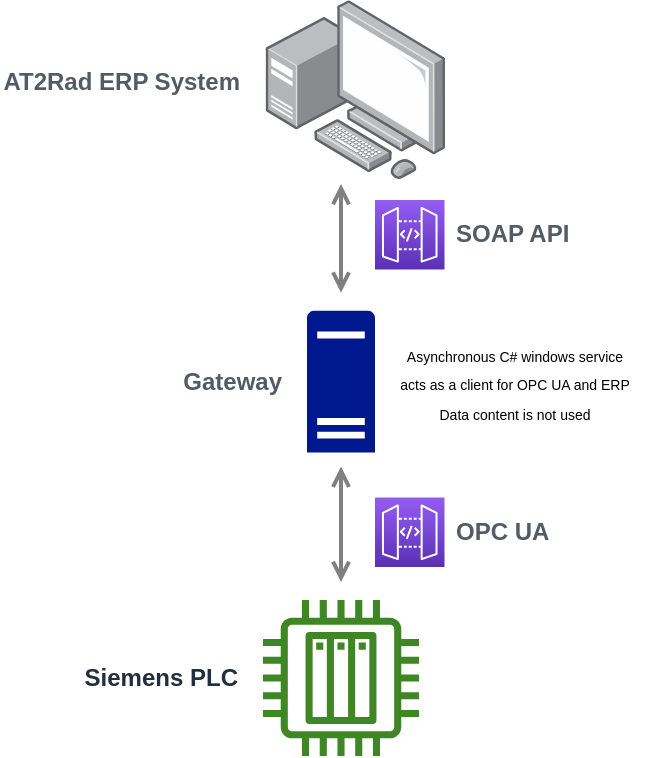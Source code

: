 <mxfile version="20.2.3" type="github">
  <diagram id="Ht1M8jgEwFfnCIfOTk4-" name="Page-1">
    <mxGraphModel dx="1016" dy="544" grid="1" gridSize="10" guides="1" tooltips="1" connect="1" arrows="1" fold="1" page="1" pageScale="1" pageWidth="1169" pageHeight="827" math="0" shadow="0">
      <root>
        <mxCell id="0" />
        <mxCell id="1" parent="0" />
        <mxCell id="UEzPUAAOIrF-is8g5C7q-128" style="edgeStyle=orthogonalEdgeStyle;rounded=0;orthogonalLoop=1;jettySize=auto;html=1;startArrow=open;startFill=0;endArrow=open;endFill=0;strokeWidth=2;strokeColor=#808080;entryX=0.5;entryY=0;entryDx=0;entryDy=0;entryPerimeter=0;" parent="1" edge="1">
          <mxGeometry relative="1" as="geometry">
            <Array as="points" />
            <mxPoint x="408.5" y="276.41" as="targetPoint" />
            <mxPoint x="408.5" y="221.937" as="sourcePoint" />
          </mxGeometry>
        </mxCell>
        <mxCell id="_8wMgT94-2q7rvWga1ed-14" value="&lt;b&gt;Gateway&lt;/b&gt;" style="sketch=0;aspect=fixed;pointerEvents=1;shadow=0;dashed=0;html=1;strokeColor=none;labelPosition=left;verticalLabelPosition=middle;verticalAlign=middle;align=right;fillColor=#00188D;shape=mxgraph.mscae.enterprise.server_generic;spacingLeft=4;fontColor=#545B64;spacingRight=12;" parent="1" vertex="1">
          <mxGeometry x="391.5" y="285.41" width="34" height="70.83" as="geometry" />
        </mxCell>
        <mxCell id="_8wMgT94-2q7rvWga1ed-30" style="edgeStyle=orthogonalEdgeStyle;rounded=0;orthogonalLoop=1;jettySize=auto;html=1;startArrow=open;startFill=0;endArrow=open;endFill=0;strokeWidth=2;strokeColor=#808080;exitX=0.5;exitY=1;exitDx=0;exitDy=0;exitPerimeter=0;entryX=0.5;entryY=0;entryDx=0;entryDy=0;entryPerimeter=0;" parent="1" edge="1">
          <mxGeometry relative="1" as="geometry">
            <Array as="points">
              <mxPoint x="409" y="387" />
              <mxPoint x="409" y="387" />
            </Array>
            <mxPoint x="408.5" y="363.24" as="sourcePoint" />
            <mxPoint x="408.5" y="421" as="targetPoint" />
          </mxGeometry>
        </mxCell>
        <mxCell id="_8wMgT94-2q7rvWga1ed-32" value="SOAP API" style="outlineConnect=0;fontColor=#545B64;gradientColor=#945DF2;gradientDirection=north;fillColor=#5A30B5;strokeColor=#ffffff;dashed=0;verticalLabelPosition=middle;verticalAlign=middle;align=left;html=1;fontSize=12;fontStyle=1;aspect=fixed;shape=mxgraph.aws4.resourceIcon;resIcon=mxgraph.aws4.api_gateway;labelBackgroundColor=#ffffff;labelPosition=right;spacingRight=12;spacingLeft=4;" parent="1" vertex="1">
          <mxGeometry x="425.5" y="230" width="34.75" height="34.75" as="geometry" />
        </mxCell>
        <mxCell id="_8wMgT94-2q7rvWga1ed-37" value="OPC UA" style="outlineConnect=0;fontColor=#545B64;gradientColor=#945DF2;gradientDirection=north;fillColor=#5A30B5;strokeColor=#ffffff;dashed=0;verticalLabelPosition=middle;verticalAlign=middle;align=left;html=1;fontSize=12;fontStyle=1;aspect=fixed;shape=mxgraph.aws4.resourceIcon;resIcon=mxgraph.aws4.api_gateway;labelBackgroundColor=#ffffff;labelPosition=right;spacingRight=12;spacingLeft=4;" parent="1" vertex="1">
          <mxGeometry x="425.5" y="378.75" width="34.75" height="34.75" as="geometry" />
        </mxCell>
        <mxCell id="mWZu2PUPvJXcQn3sblA--3" value="&lt;span style=&quot;font-size: 7px;&quot;&gt;Asynchronous C# windows service&lt;br&gt;acts as a client for OPC UA and&amp;nbsp;ERP&lt;br&gt;Data content is not used&lt;br&gt;&lt;/span&gt;" style="text;html=1;align=center;verticalAlign=middle;resizable=0;points=[];autosize=1;strokeColor=none;fillColor=none;" parent="1" vertex="1">
          <mxGeometry x="425" y="290.83" width="140" height="60" as="geometry" />
        </mxCell>
        <mxCell id="mWZu2PUPvJXcQn3sblA--5" value="&#xa;&lt;span style=&quot;color: rgb(84, 91, 100); font-family: Helvetica; font-size: 12px; font-style: normal; font-variant-ligatures: normal; font-variant-caps: normal; font-weight: 700; letter-spacing: normal; orphans: 2; text-align: right; text-indent: 0px; text-transform: none; widows: 2; word-spacing: 0px; -webkit-text-stroke-width: 0px; background-color: rgb(255, 255, 255); text-decoration-thickness: initial; text-decoration-style: initial; text-decoration-color: initial; float: none; display: inline !important;&quot;&gt;AT2Rad ERP System&lt;/span&gt;&#xa;&#xa;" style="points=[];aspect=fixed;html=1;align=right;shadow=0;dashed=0;image;image=img/lib/allied_telesis/computer_and_terminals/Personal_Computer_with_Server.svg;fontSize=7;labelPosition=left;verticalLabelPosition=middle;verticalAlign=middle;spacingLeft=4;spacingRight=12;" parent="1" vertex="1">
          <mxGeometry x="370.8" y="130" width="89.7" height="89.7" as="geometry" />
        </mxCell>
        <mxCell id="tFMQAyc6qyEgcFXQ1YKb-1" value="&lt;b&gt;Siemens PLC&lt;/b&gt;" style="sketch=0;outlineConnect=0;fontColor=#232F3E;gradientColor=none;fillColor=#3F8624;strokeColor=none;dashed=0;verticalLabelPosition=middle;verticalAlign=middle;align=right;html=1;fontSize=12;fontStyle=0;aspect=fixed;pointerEvents=1;shape=mxgraph.aws4.iot_thing_plc;labelPosition=left;spacingRight=12;" parent="1" vertex="1">
          <mxGeometry x="369.5" y="430" width="78" height="78" as="geometry" />
        </mxCell>
      </root>
    </mxGraphModel>
  </diagram>
</mxfile>

